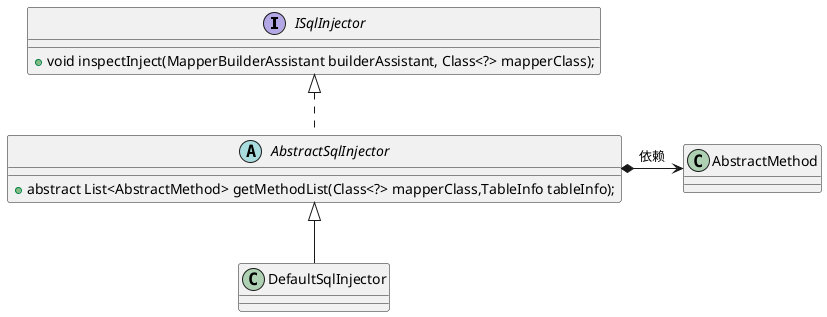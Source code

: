 @startuml
'https://plantuml.com/class-diagram


interface ISqlInjector {
    + void inspectInject(MapperBuilderAssistant builderAssistant, Class<?> mapperClass);
}

abstract class AbstractSqlInjector implements ISqlInjector{
    + abstract List<AbstractMethod> getMethodList(Class<?> mapperClass,TableInfo tableInfo);
}
AbstractSqlInjector *-right-> AbstractMethod: 依赖

class DefaultSqlInjector extends AbstractSqlInjector 

@enduml